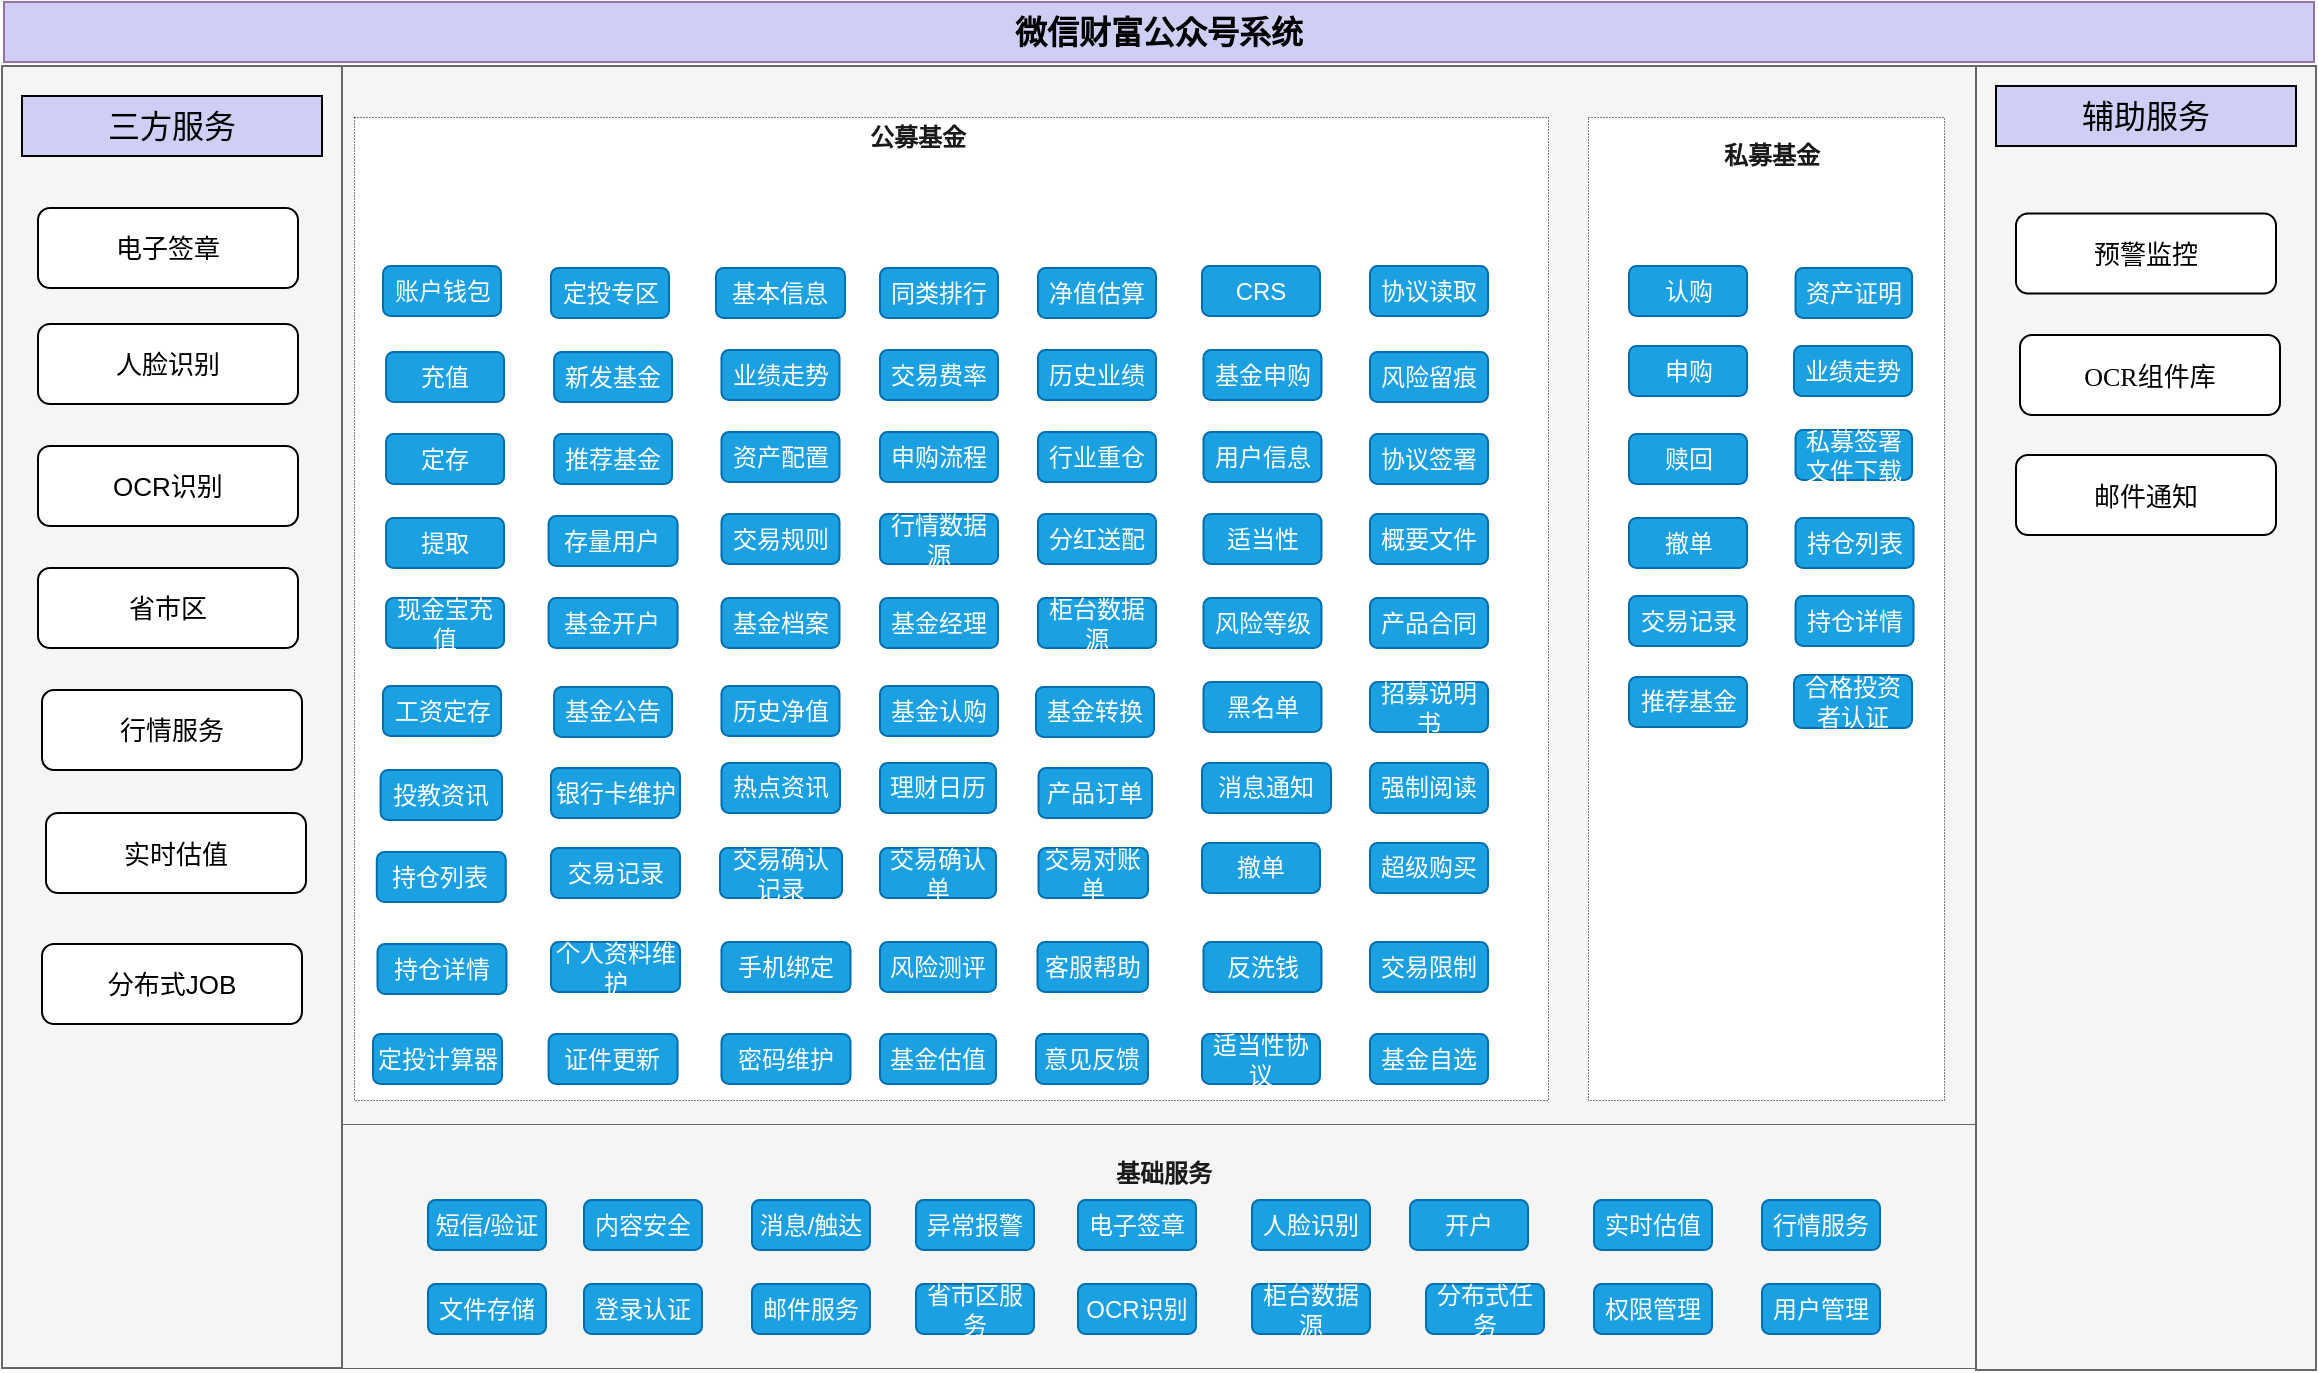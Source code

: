 <mxfile version="20.2.6" type="github">
  <diagram id="PbEHLwvle0bfFOzdE0RF" name="第 1 页">
    <mxGraphModel dx="1497" dy="802" grid="0" gridSize="10" guides="1" tooltips="1" connect="1" arrows="1" fold="1" page="0" pageScale="1" pageWidth="827" pageHeight="1169" math="0" shadow="0">
      <root>
        <mxCell id="0" />
        <mxCell id="1" parent="0" />
        <mxCell id="mJ2Si0FMy0EvRf1vYriI-1" value="" style="rounded=0;whiteSpace=wrap;html=1;fillColor=#f5f5f5;strokeColor=#666666;fontColor=#333333;" vertex="1" parent="1">
          <mxGeometry x="316" y="122" width="817" height="612" as="geometry" />
        </mxCell>
        <mxCell id="mJ2Si0FMy0EvRf1vYriI-14" value="" style="rounded=0;whiteSpace=wrap;html=1;fontColor=#333333;strokeColor=#666666;strokeWidth=0.5;fillColor=#f5f5f5;" vertex="1" parent="1">
          <mxGeometry x="309" y="651" width="825" height="122" as="geometry" />
        </mxCell>
        <mxCell id="bQanzyuvM3PR-ToL9I3--2" value="微信财富公众号系统" style="rounded=0;whiteSpace=wrap;html=1;fillColor=#CFCEF5;strokeColor=#9673a6;fontStyle=1;fontSize=16;" parent="1" vertex="1">
          <mxGeometry x="147" y="90" width="1155" height="30" as="geometry" />
        </mxCell>
        <mxCell id="bQanzyuvM3PR-ToL9I3--24" value="" style="rounded=0;whiteSpace=wrap;html=1;fontSize=16;fillColor=#f5f5f5;strokeColor=#666666;fontColor=#333333;" parent="1" vertex="1">
          <mxGeometry x="146" y="122" width="170" height="651" as="geometry" />
        </mxCell>
        <mxCell id="bQanzyuvM3PR-ToL9I3--25" value="三方服务" style="rounded=0;whiteSpace=wrap;html=1;fontSize=16;fillColor=#CFCEF5;" parent="1" vertex="1">
          <mxGeometry x="156" y="137" width="150" height="30" as="geometry" />
        </mxCell>
        <mxCell id="bQanzyuvM3PR-ToL9I3--26" value="电子签章" style="rounded=1;whiteSpace=wrap;html=1;fontSize=13;" parent="1" vertex="1">
          <mxGeometry x="164" y="193" width="130" height="40" as="geometry" />
        </mxCell>
        <mxCell id="bQanzyuvM3PR-ToL9I3--27" value="人脸识别" style="rounded=1;whiteSpace=wrap;html=1;fontSize=13;" parent="1" vertex="1">
          <mxGeometry x="164" y="251" width="130" height="40" as="geometry" />
        </mxCell>
        <mxCell id="bQanzyuvM3PR-ToL9I3--28" value="OCR识别" style="rounded=1;whiteSpace=wrap;html=1;fontSize=13;" parent="1" vertex="1">
          <mxGeometry x="164" y="312" width="130" height="40" as="geometry" />
        </mxCell>
        <mxCell id="bQanzyuvM3PR-ToL9I3--134" value="" style="rounded=0;whiteSpace=wrap;html=1;fontSize=13;fillColor=#f5f5f5;fontColor=#333333;strokeColor=#666666;" parent="1" vertex="1">
          <mxGeometry x="1133" y="122" width="170" height="652" as="geometry" />
        </mxCell>
        <mxCell id="bQanzyuvM3PR-ToL9I3--135" value="辅助服务" style="rounded=0;whiteSpace=wrap;html=1;fontSize=16;fillColor=#CFCEF5;" parent="1" vertex="1">
          <mxGeometry x="1143" y="132" width="150" height="30" as="geometry" />
        </mxCell>
        <mxCell id="ZADM2jKMoyXwHcdbe6bZ-2" value="&lt;p class=&quot;MsoNormal&quot; style=&quot;font-size: 13px;&quot;&gt;&lt;span style=&quot;font-size: 13px;&quot;&gt;&lt;font style=&quot;font-size: 13px;&quot;&gt;预警监控&lt;/font&gt;&lt;/span&gt;&lt;/p&gt;" style="rounded=1;whiteSpace=wrap;html=1;fontSize=13;fontFamily=Verdana;" parent="1" vertex="1">
          <mxGeometry x="1153" y="195.75" width="130" height="40" as="geometry" />
        </mxCell>
        <mxCell id="ZADM2jKMoyXwHcdbe6bZ-4" value="&lt;p class=&quot;MsoNormal&quot; style=&quot;font-size: 13px;&quot;&gt;&lt;span style=&quot;font-size: 13px;&quot;&gt;&lt;font style=&quot;font-size: 13px;&quot;&gt;OCR组件库&lt;/font&gt;&lt;/span&gt;&lt;/p&gt;" style="rounded=1;whiteSpace=wrap;html=1;fontSize=13;fontFamily=Verdana;" parent="1" vertex="1">
          <mxGeometry x="1155" y="256.5" width="130" height="40" as="geometry" />
        </mxCell>
        <mxCell id="zjK6YM6E4vPAOyXwSc66-1" value="省市区" style="rounded=1;whiteSpace=wrap;html=1;fontSize=13;" parent="1" vertex="1">
          <mxGeometry x="164" y="373" width="130" height="40" as="geometry" />
        </mxCell>
        <mxCell id="zjK6YM6E4vPAOyXwSc66-2" value="行情服务" style="rounded=1;whiteSpace=wrap;html=1;fontSize=13;" parent="1" vertex="1">
          <mxGeometry x="166" y="434" width="130" height="40" as="geometry" />
        </mxCell>
        <mxCell id="zjK6YM6E4vPAOyXwSc66-3" value="实时估值" style="rounded=1;whiteSpace=wrap;html=1;fontSize=13;" parent="1" vertex="1">
          <mxGeometry x="168" y="495.5" width="130" height="40" as="geometry" />
        </mxCell>
        <mxCell id="zjK6YM6E4vPAOyXwSc66-4" value="&lt;p class=&quot;MsoNormal&quot; style=&quot;font-size: 13px;&quot;&gt;&lt;span style=&quot;font-size: 13px;&quot;&gt;&lt;font style=&quot;font-size: 13px;&quot;&gt;邮件通知&lt;/font&gt;&lt;/span&gt;&lt;/p&gt;" style="rounded=1;whiteSpace=wrap;html=1;fontSize=13;fontFamily=Verdana;" parent="1" vertex="1">
          <mxGeometry x="1153" y="316.5" width="130" height="40" as="geometry" />
        </mxCell>
        <mxCell id="mJ2Si0FMy0EvRf1vYriI-2" value="" style="rounded=0;whiteSpace=wrap;html=1;fontColor=#1A1A1A;strokeColor=default;dashed=1;dashPattern=1 2;strokeWidth=0.5;" vertex="1" parent="1">
          <mxGeometry x="322" y="147.5" width="597" height="491.5" as="geometry" />
        </mxCell>
        <mxCell id="mJ2Si0FMy0EvRf1vYriI-3" value="" style="rounded=0;whiteSpace=wrap;html=1;fontColor=#1A1A1A;dashed=1;dashPattern=1 2;strokeWidth=0.5;" vertex="1" parent="1">
          <mxGeometry x="939" y="147.5" width="178" height="491.5" as="geometry" />
        </mxCell>
        <mxCell id="mJ2Si0FMy0EvRf1vYriI-5" value="公募基金" style="text;html=1;strokeColor=none;fillColor=none;align=center;verticalAlign=middle;whiteSpace=wrap;rounded=0;dashed=1;dashPattern=1 2;fontColor=#1A1A1A;fontStyle=1" vertex="1" parent="1">
          <mxGeometry x="574" y="143" width="60" height="30" as="geometry" />
        </mxCell>
        <mxCell id="mJ2Si0FMy0EvRf1vYriI-6" value="私募基金" style="text;html=1;strokeColor=none;fillColor=none;align=center;verticalAlign=middle;whiteSpace=wrap;rounded=0;dashed=1;dashPattern=1 2;fontColor=#1A1A1A;fontStyle=1" vertex="1" parent="1">
          <mxGeometry x="1001" y="152" width="60" height="30" as="geometry" />
        </mxCell>
        <mxCell id="mJ2Si0FMy0EvRf1vYriI-8" value="开户" style="text;html=1;strokeColor=#006EAF;fillColor=#1ba1e2;align=center;verticalAlign=middle;whiteSpace=wrap;rounded=1;fontColor=#ffffff;" vertex="1" parent="1">
          <mxGeometry x="850" y="689" width="59" height="25" as="geometry" />
        </mxCell>
        <mxCell id="mJ2Si0FMy0EvRf1vYriI-9" value="认购" style="text;html=1;strokeColor=#006EAF;fillColor=#1ba1e2;align=center;verticalAlign=middle;whiteSpace=wrap;rounded=1;fontColor=#ffffff;" vertex="1" parent="1">
          <mxGeometry x="959.5" y="222" width="59" height="25" as="geometry" />
        </mxCell>
        <mxCell id="mJ2Si0FMy0EvRf1vYriI-10" value="申购" style="text;html=1;strokeColor=#006EAF;fillColor=#1ba1e2;align=center;verticalAlign=middle;whiteSpace=wrap;rounded=1;fontColor=#ffffff;" vertex="1" parent="1">
          <mxGeometry x="959.5" y="262" width="59" height="25" as="geometry" />
        </mxCell>
        <mxCell id="mJ2Si0FMy0EvRf1vYriI-11" value="业绩走势" style="text;html=1;strokeColor=#006EAF;fillColor=#1ba1e2;align=center;verticalAlign=middle;whiteSpace=wrap;rounded=1;fontColor=#ffffff;" vertex="1" parent="1">
          <mxGeometry x="1042" y="262" width="59" height="25" as="geometry" />
        </mxCell>
        <mxCell id="mJ2Si0FMy0EvRf1vYriI-12" value="赎回" style="text;html=1;strokeColor=#006EAF;fillColor=#1ba1e2;align=center;verticalAlign=middle;whiteSpace=wrap;rounded=1;fontColor=#ffffff;" vertex="1" parent="1">
          <mxGeometry x="959.5" y="306" width="59" height="25" as="geometry" />
        </mxCell>
        <mxCell id="mJ2Si0FMy0EvRf1vYriI-13" value="撤单" style="text;html=1;strokeColor=#006EAF;fillColor=#1ba1e2;align=center;verticalAlign=middle;whiteSpace=wrap;rounded=1;fontColor=#ffffff;" vertex="1" parent="1">
          <mxGeometry x="959.5" y="348" width="59" height="25" as="geometry" />
        </mxCell>
        <mxCell id="mJ2Si0FMy0EvRf1vYriI-15" value="基础服务" style="text;html=1;strokeColor=none;fillColor=none;align=center;verticalAlign=middle;whiteSpace=wrap;rounded=0;fontColor=#1A1A1A;fontStyle=1" vertex="1" parent="1">
          <mxGeometry x="696.5" y="661" width="60" height="30" as="geometry" />
        </mxCell>
        <mxCell id="mJ2Si0FMy0EvRf1vYriI-16" value="短信/验证" style="text;html=1;strokeColor=#006EAF;fillColor=#1ba1e2;align=center;verticalAlign=middle;whiteSpace=wrap;rounded=1;fontColor=#ffffff;" vertex="1" parent="1">
          <mxGeometry x="359" y="689" width="59" height="25" as="geometry" />
        </mxCell>
        <mxCell id="mJ2Si0FMy0EvRf1vYriI-17" value="内容安全" style="text;html=1;strokeColor=#006EAF;fillColor=#1ba1e2;align=center;verticalAlign=middle;whiteSpace=wrap;rounded=1;fontColor=#ffffff;" vertex="1" parent="1">
          <mxGeometry x="437" y="689" width="59" height="25" as="geometry" />
        </mxCell>
        <mxCell id="mJ2Si0FMy0EvRf1vYriI-18" value="消息/触达" style="text;html=1;strokeColor=#006EAF;fillColor=#1ba1e2;align=center;verticalAlign=middle;whiteSpace=wrap;rounded=1;fontColor=#ffffff;" vertex="1" parent="1">
          <mxGeometry x="521" y="689" width="59" height="25" as="geometry" />
        </mxCell>
        <mxCell id="mJ2Si0FMy0EvRf1vYriI-19" value="异常报警" style="text;html=1;strokeColor=#006EAF;fillColor=#1ba1e2;align=center;verticalAlign=middle;whiteSpace=wrap;rounded=1;fontColor=#ffffff;" vertex="1" parent="1">
          <mxGeometry x="603" y="689" width="59" height="25" as="geometry" />
        </mxCell>
        <mxCell id="mJ2Si0FMy0EvRf1vYriI-20" value="电子签章" style="text;html=1;strokeColor=#006EAF;fillColor=#1ba1e2;align=center;verticalAlign=middle;whiteSpace=wrap;rounded=1;fontColor=#ffffff;" vertex="1" parent="1">
          <mxGeometry x="684" y="689" width="59" height="25" as="geometry" />
        </mxCell>
        <mxCell id="mJ2Si0FMy0EvRf1vYriI-21" value="人脸识别" style="text;html=1;strokeColor=#006EAF;fillColor=#1ba1e2;align=center;verticalAlign=middle;whiteSpace=wrap;rounded=1;fontColor=#ffffff;" vertex="1" parent="1">
          <mxGeometry x="771" y="689" width="59" height="25" as="geometry" />
        </mxCell>
        <mxCell id="mJ2Si0FMy0EvRf1vYriI-22" value="文件存储" style="text;html=1;strokeColor=#006EAF;fillColor=#1ba1e2;align=center;verticalAlign=middle;whiteSpace=wrap;rounded=1;fontColor=#ffffff;" vertex="1" parent="1">
          <mxGeometry x="359" y="731" width="59" height="25" as="geometry" />
        </mxCell>
        <mxCell id="mJ2Si0FMy0EvRf1vYriI-23" value="登录认证" style="text;html=1;strokeColor=#006EAF;fillColor=#1ba1e2;align=center;verticalAlign=middle;whiteSpace=wrap;rounded=1;fontColor=#ffffff;" vertex="1" parent="1">
          <mxGeometry x="437" y="731" width="59" height="25" as="geometry" />
        </mxCell>
        <mxCell id="mJ2Si0FMy0EvRf1vYriI-24" value="邮件服务" style="text;html=1;strokeColor=#006EAF;fillColor=#1ba1e2;align=center;verticalAlign=middle;whiteSpace=wrap;rounded=1;fontColor=#ffffff;" vertex="1" parent="1">
          <mxGeometry x="521" y="731" width="59" height="25" as="geometry" />
        </mxCell>
        <mxCell id="mJ2Si0FMy0EvRf1vYriI-25" value="省市区服务" style="text;html=1;strokeColor=#006EAF;fillColor=#1ba1e2;align=center;verticalAlign=middle;whiteSpace=wrap;rounded=1;fontColor=#ffffff;" vertex="1" parent="1">
          <mxGeometry x="603" y="731" width="59" height="25" as="geometry" />
        </mxCell>
        <mxCell id="mJ2Si0FMy0EvRf1vYriI-26" value="行情服务" style="text;html=1;strokeColor=#006EAF;fillColor=#1ba1e2;align=center;verticalAlign=middle;whiteSpace=wrap;rounded=1;fontColor=#ffffff;" vertex="1" parent="1">
          <mxGeometry x="1026" y="689" width="59" height="25" as="geometry" />
        </mxCell>
        <mxCell id="mJ2Si0FMy0EvRf1vYriI-27" value="实时估值" style="text;html=1;strokeColor=#006EAF;fillColor=#1ba1e2;align=center;verticalAlign=middle;whiteSpace=wrap;rounded=1;fontColor=#ffffff;" vertex="1" parent="1">
          <mxGeometry x="942" y="689" width="59" height="25" as="geometry" />
        </mxCell>
        <mxCell id="mJ2Si0FMy0EvRf1vYriI-126" value="OCR识别" style="text;html=1;strokeColor=#006EAF;fillColor=#1ba1e2;align=center;verticalAlign=middle;whiteSpace=wrap;rounded=1;fontColor=#ffffff;" vertex="1" parent="1">
          <mxGeometry x="684" y="731" width="59" height="25" as="geometry" />
        </mxCell>
        <mxCell id="mJ2Si0FMy0EvRf1vYriI-127" value="柜台数据源" style="text;html=1;strokeColor=#006EAF;fillColor=#1ba1e2;align=center;verticalAlign=middle;whiteSpace=wrap;rounded=1;fontColor=#ffffff;" vertex="1" parent="1">
          <mxGeometry x="771" y="731" width="59" height="25" as="geometry" />
        </mxCell>
        <mxCell id="mJ2Si0FMy0EvRf1vYriI-128" value="分布式任务" style="text;html=1;strokeColor=#006EAF;fillColor=#1ba1e2;align=center;verticalAlign=middle;whiteSpace=wrap;rounded=1;fontColor=#ffffff;" vertex="1" parent="1">
          <mxGeometry x="858" y="731" width="59" height="25" as="geometry" />
        </mxCell>
        <mxCell id="mJ2Si0FMy0EvRf1vYriI-129" value="权限管理" style="text;html=1;strokeColor=#006EAF;fillColor=#1ba1e2;align=center;verticalAlign=middle;whiteSpace=wrap;rounded=1;fontColor=#ffffff;" vertex="1" parent="1">
          <mxGeometry x="942" y="731" width="59" height="25" as="geometry" />
        </mxCell>
        <mxCell id="mJ2Si0FMy0EvRf1vYriI-130" value="用户管理" style="text;html=1;strokeColor=#006EAF;fillColor=#1ba1e2;align=center;verticalAlign=middle;whiteSpace=wrap;rounded=1;fontColor=#ffffff;" vertex="1" parent="1">
          <mxGeometry x="1026" y="731" width="59" height="25" as="geometry" />
        </mxCell>
        <mxCell id="mJ2Si0FMy0EvRf1vYriI-32" value="账户钱包" style="text;html=1;strokeColor=#006EAF;fillColor=#1ba1e2;align=center;verticalAlign=middle;whiteSpace=wrap;rounded=1;fontColor=#ffffff;" vertex="1" parent="1">
          <mxGeometry x="336.5" y="222" width="59" height="25" as="geometry" />
        </mxCell>
        <mxCell id="mJ2Si0FMy0EvRf1vYriI-33" value="充值" style="text;html=1;strokeColor=#006EAF;fillColor=#1ba1e2;align=center;verticalAlign=middle;whiteSpace=wrap;rounded=1;fontColor=#ffffff;" vertex="1" parent="1">
          <mxGeometry x="338.04" y="265" width="59" height="25" as="geometry" />
        </mxCell>
        <mxCell id="mJ2Si0FMy0EvRf1vYriI-34" value="定存" style="text;html=1;strokeColor=#006EAF;fillColor=#1ba1e2;align=center;verticalAlign=middle;whiteSpace=wrap;rounded=1;fontColor=#ffffff;" vertex="1" parent="1">
          <mxGeometry x="338.04" y="306" width="59" height="25" as="geometry" />
        </mxCell>
        <mxCell id="mJ2Si0FMy0EvRf1vYriI-35" value="提取" style="text;html=1;strokeColor=#006EAF;fillColor=#1ba1e2;align=center;verticalAlign=middle;whiteSpace=wrap;rounded=1;fontColor=#ffffff;" vertex="1" parent="1">
          <mxGeometry x="338.04" y="348" width="59" height="25" as="geometry" />
        </mxCell>
        <mxCell id="mJ2Si0FMy0EvRf1vYriI-36" value="现金宝充值" style="text;html=1;strokeColor=#006EAF;fillColor=#1ba1e2;align=center;verticalAlign=middle;whiteSpace=wrap;rounded=1;fontColor=#ffffff;" vertex="1" parent="1">
          <mxGeometry x="338.04" y="388" width="59" height="25" as="geometry" />
        </mxCell>
        <mxCell id="mJ2Si0FMy0EvRf1vYriI-37" value="工资定存" style="text;html=1;strokeColor=#006EAF;fillColor=#1ba1e2;align=center;verticalAlign=middle;whiteSpace=wrap;rounded=1;fontColor=#ffffff;" vertex="1" parent="1">
          <mxGeometry x="336.5" y="432" width="59" height="25" as="geometry" />
        </mxCell>
        <mxCell id="mJ2Si0FMy0EvRf1vYriI-41" value="定投专区" style="text;html=1;strokeColor=#006EAF;fillColor=#1ba1e2;align=center;verticalAlign=middle;whiteSpace=wrap;rounded=1;fontColor=#ffffff;" vertex="1" parent="1">
          <mxGeometry x="420.5" y="223" width="59" height="25" as="geometry" />
        </mxCell>
        <mxCell id="mJ2Si0FMy0EvRf1vYriI-42" value="新发基金" style="text;html=1;strokeColor=#006EAF;fillColor=#1ba1e2;align=center;verticalAlign=middle;whiteSpace=wrap;rounded=1;fontColor=#ffffff;" vertex="1" parent="1">
          <mxGeometry x="422.04" y="265" width="59" height="25" as="geometry" />
        </mxCell>
        <mxCell id="mJ2Si0FMy0EvRf1vYriI-43" value="推荐基金" style="text;html=1;strokeColor=#006EAF;fillColor=#1ba1e2;align=center;verticalAlign=middle;whiteSpace=wrap;rounded=1;fontColor=#ffffff;" vertex="1" parent="1">
          <mxGeometry x="422.04" y="306" width="59" height="25" as="geometry" />
        </mxCell>
        <mxCell id="mJ2Si0FMy0EvRf1vYriI-47" value="基本信息" style="text;html=1;strokeColor=#006EAF;fillColor=#1ba1e2;align=center;verticalAlign=middle;whiteSpace=wrap;rounded=1;fontColor=#ffffff;" vertex="1" parent="1">
          <mxGeometry x="503" y="223" width="64.49" height="25" as="geometry" />
        </mxCell>
        <mxCell id="mJ2Si0FMy0EvRf1vYriI-48" value="业绩走势" style="text;html=1;strokeColor=#006EAF;fillColor=#1ba1e2;align=center;verticalAlign=middle;whiteSpace=wrap;rounded=1;fontColor=#ffffff;" vertex="1" parent="1">
          <mxGeometry x="505.74" y="264" width="59" height="25" as="geometry" />
        </mxCell>
        <mxCell id="mJ2Si0FMy0EvRf1vYriI-49" value="资产配置" style="text;html=1;strokeColor=#006EAF;fillColor=#1ba1e2;align=center;verticalAlign=middle;whiteSpace=wrap;rounded=1;fontColor=#ffffff;" vertex="1" parent="1">
          <mxGeometry x="505.74" y="305" width="59" height="25" as="geometry" />
        </mxCell>
        <mxCell id="mJ2Si0FMy0EvRf1vYriI-50" value="交易规则" style="text;html=1;strokeColor=#006EAF;fillColor=#1ba1e2;align=center;verticalAlign=middle;whiteSpace=wrap;rounded=1;fontColor=#ffffff;" vertex="1" parent="1">
          <mxGeometry x="505.74" y="346" width="59" height="25" as="geometry" />
        </mxCell>
        <mxCell id="mJ2Si0FMy0EvRf1vYriI-51" value="基金档案" style="text;html=1;strokeColor=#006EAF;fillColor=#1ba1e2;align=center;verticalAlign=middle;whiteSpace=wrap;rounded=1;fontColor=#ffffff;" vertex="1" parent="1">
          <mxGeometry x="505.74" y="388" width="59" height="25" as="geometry" />
        </mxCell>
        <mxCell id="mJ2Si0FMy0EvRf1vYriI-52" value="基金公告" style="text;html=1;strokeColor=#006EAF;fillColor=#1ba1e2;align=center;verticalAlign=middle;whiteSpace=wrap;rounded=1;fontColor=#ffffff;" vertex="1" parent="1">
          <mxGeometry x="422.04" y="432.5" width="59" height="25" as="geometry" />
        </mxCell>
        <mxCell id="mJ2Si0FMy0EvRf1vYriI-53" value="同类排行" style="text;html=1;strokeColor=#006EAF;fillColor=#1ba1e2;align=center;verticalAlign=middle;whiteSpace=wrap;rounded=1;fontColor=#ffffff;" vertex="1" parent="1">
          <mxGeometry x="585" y="223" width="59" height="25" as="geometry" />
        </mxCell>
        <mxCell id="mJ2Si0FMy0EvRf1vYriI-54" value="交易费率" style="text;html=1;strokeColor=#006EAF;fillColor=#1ba1e2;align=center;verticalAlign=middle;whiteSpace=wrap;rounded=1;fontColor=#ffffff;" vertex="1" parent="1">
          <mxGeometry x="585" y="264" width="59" height="25" as="geometry" />
        </mxCell>
        <mxCell id="mJ2Si0FMy0EvRf1vYriI-55" value="申购流程" style="text;html=1;strokeColor=#006EAF;fillColor=#1ba1e2;align=center;verticalAlign=middle;whiteSpace=wrap;rounded=1;fontColor=#ffffff;" vertex="1" parent="1">
          <mxGeometry x="585" y="305" width="59" height="25" as="geometry" />
        </mxCell>
        <mxCell id="mJ2Si0FMy0EvRf1vYriI-56" value="行情数据源" style="text;html=1;strokeColor=#006EAF;fillColor=#1ba1e2;align=center;verticalAlign=middle;whiteSpace=wrap;rounded=1;fontColor=#ffffff;" vertex="1" parent="1">
          <mxGeometry x="585" y="346" width="59" height="25" as="geometry" />
        </mxCell>
        <mxCell id="mJ2Si0FMy0EvRf1vYriI-57" value="基金经理" style="text;html=1;strokeColor=#006EAF;fillColor=#1ba1e2;align=center;verticalAlign=middle;whiteSpace=wrap;rounded=1;fontColor=#ffffff;" vertex="1" parent="1">
          <mxGeometry x="585" y="388" width="59" height="25" as="geometry" />
        </mxCell>
        <mxCell id="mJ2Si0FMy0EvRf1vYriI-58" value="历史净值" style="text;html=1;strokeColor=#006EAF;fillColor=#1ba1e2;align=center;verticalAlign=middle;whiteSpace=wrap;rounded=1;fontColor=#ffffff;" vertex="1" parent="1">
          <mxGeometry x="505.74" y="432" width="59" height="25" as="geometry" />
        </mxCell>
        <mxCell id="mJ2Si0FMy0EvRf1vYriI-59" value="净值估算" style="text;html=1;strokeColor=#006EAF;fillColor=#1ba1e2;align=center;verticalAlign=middle;whiteSpace=wrap;rounded=1;fontColor=#ffffff;" vertex="1" parent="1">
          <mxGeometry x="664" y="223" width="59" height="25" as="geometry" />
        </mxCell>
        <mxCell id="mJ2Si0FMy0EvRf1vYriI-60" value="历史业绩" style="text;html=1;strokeColor=#006EAF;fillColor=#1ba1e2;align=center;verticalAlign=middle;whiteSpace=wrap;rounded=1;fontColor=#ffffff;" vertex="1" parent="1">
          <mxGeometry x="664" y="264" width="59" height="25" as="geometry" />
        </mxCell>
        <mxCell id="mJ2Si0FMy0EvRf1vYriI-61" value="行业重仓" style="text;html=1;strokeColor=#006EAF;fillColor=#1ba1e2;align=center;verticalAlign=middle;whiteSpace=wrap;rounded=1;fontColor=#ffffff;" vertex="1" parent="1">
          <mxGeometry x="664" y="305" width="59" height="25" as="geometry" />
        </mxCell>
        <mxCell id="mJ2Si0FMy0EvRf1vYriI-62" value="分红送配" style="text;html=1;strokeColor=#006EAF;fillColor=#1ba1e2;align=center;verticalAlign=middle;whiteSpace=wrap;rounded=1;fontColor=#ffffff;" vertex="1" parent="1">
          <mxGeometry x="664" y="346" width="59" height="25" as="geometry" />
        </mxCell>
        <mxCell id="mJ2Si0FMy0EvRf1vYriI-63" value="柜台数据源" style="text;html=1;strokeColor=#006EAF;fillColor=#1ba1e2;align=center;verticalAlign=middle;whiteSpace=wrap;rounded=1;fontColor=#ffffff;" vertex="1" parent="1">
          <mxGeometry x="664" y="388" width="59" height="25" as="geometry" />
        </mxCell>
        <mxCell id="mJ2Si0FMy0EvRf1vYriI-67" value="基金认购" style="text;html=1;strokeColor=#006EAF;fillColor=#1ba1e2;align=center;verticalAlign=middle;whiteSpace=wrap;rounded=1;fontColor=#ffffff;" vertex="1" parent="1">
          <mxGeometry x="585" y="432" width="59" height="25" as="geometry" />
        </mxCell>
        <mxCell id="mJ2Si0FMy0EvRf1vYriI-68" value="基金申购" style="text;html=1;strokeColor=#006EAF;fillColor=#1ba1e2;align=center;verticalAlign=middle;whiteSpace=wrap;rounded=1;fontColor=#ffffff;" vertex="1" parent="1">
          <mxGeometry x="746.74" y="264" width="59" height="25" as="geometry" />
        </mxCell>
        <mxCell id="mJ2Si0FMy0EvRf1vYriI-69" value="用户信息" style="text;html=1;strokeColor=#006EAF;fillColor=#1ba1e2;align=center;verticalAlign=middle;whiteSpace=wrap;rounded=1;fontColor=#ffffff;" vertex="1" parent="1">
          <mxGeometry x="746.74" y="305" width="59" height="25" as="geometry" />
        </mxCell>
        <mxCell id="mJ2Si0FMy0EvRf1vYriI-70" value="适当性" style="text;html=1;strokeColor=#006EAF;fillColor=#1ba1e2;align=center;verticalAlign=middle;whiteSpace=wrap;rounded=1;fontColor=#ffffff;" vertex="1" parent="1">
          <mxGeometry x="746.74" y="346" width="59" height="25" as="geometry" />
        </mxCell>
        <mxCell id="mJ2Si0FMy0EvRf1vYriI-71" value="风险等级" style="text;html=1;strokeColor=#006EAF;fillColor=#1ba1e2;align=center;verticalAlign=middle;whiteSpace=wrap;rounded=1;fontColor=#ffffff;" vertex="1" parent="1">
          <mxGeometry x="746.74" y="388" width="59" height="25" as="geometry" />
        </mxCell>
        <mxCell id="mJ2Si0FMy0EvRf1vYriI-72" value="黑名单" style="text;html=1;strokeColor=#006EAF;fillColor=#1ba1e2;align=center;verticalAlign=middle;whiteSpace=wrap;rounded=1;fontColor=#ffffff;" vertex="1" parent="1">
          <mxGeometry x="746.74" y="430" width="59" height="25" as="geometry" />
        </mxCell>
        <mxCell id="mJ2Si0FMy0EvRf1vYriI-73" value="CRS" style="text;html=1;strokeColor=#006EAF;fillColor=#1ba1e2;align=center;verticalAlign=middle;whiteSpace=wrap;rounded=1;fontColor=#ffffff;" vertex="1" parent="1">
          <mxGeometry x="746" y="222" width="59" height="25" as="geometry" />
        </mxCell>
        <mxCell id="mJ2Si0FMy0EvRf1vYriI-74" value="反洗钱" style="text;html=1;strokeColor=#006EAF;fillColor=#1ba1e2;align=center;verticalAlign=middle;whiteSpace=wrap;rounded=1;fontColor=#ffffff;" vertex="1" parent="1">
          <mxGeometry x="746.74" y="560" width="59" height="25" as="geometry" />
        </mxCell>
        <mxCell id="mJ2Si0FMy0EvRf1vYriI-75" value="适当性协议" style="text;html=1;strokeColor=#006EAF;fillColor=#1ba1e2;align=center;verticalAlign=middle;whiteSpace=wrap;rounded=1;fontColor=#ffffff;" vertex="1" parent="1">
          <mxGeometry x="746" y="606" width="59" height="25" as="geometry" />
        </mxCell>
        <mxCell id="mJ2Si0FMy0EvRf1vYriI-76" value="概要文件" style="text;html=1;strokeColor=#006EAF;fillColor=#1ba1e2;align=center;verticalAlign=middle;whiteSpace=wrap;rounded=1;fontColor=#ffffff;" vertex="1" parent="1">
          <mxGeometry x="830" y="346" width="59" height="25" as="geometry" />
        </mxCell>
        <mxCell id="mJ2Si0FMy0EvRf1vYriI-77" value="产品合同" style="text;html=1;strokeColor=#006EAF;fillColor=#1ba1e2;align=center;verticalAlign=middle;whiteSpace=wrap;rounded=1;fontColor=#ffffff;" vertex="1" parent="1">
          <mxGeometry x="830" y="388" width="59" height="25" as="geometry" />
        </mxCell>
        <mxCell id="mJ2Si0FMy0EvRf1vYriI-78" value="招募说明书" style="text;html=1;strokeColor=#006EAF;fillColor=#1ba1e2;align=center;verticalAlign=middle;whiteSpace=wrap;rounded=1;fontColor=#ffffff;" vertex="1" parent="1">
          <mxGeometry x="830" y="430" width="59" height="25" as="geometry" />
        </mxCell>
        <mxCell id="mJ2Si0FMy0EvRf1vYriI-79" value="协议读取" style="text;html=1;strokeColor=#006EAF;fillColor=#1ba1e2;align=center;verticalAlign=middle;whiteSpace=wrap;rounded=1;fontColor=#ffffff;" vertex="1" parent="1">
          <mxGeometry x="830" y="222" width="59" height="25" as="geometry" />
        </mxCell>
        <mxCell id="mJ2Si0FMy0EvRf1vYriI-80" value="风险留痕" style="text;html=1;strokeColor=#006EAF;fillColor=#1ba1e2;align=center;verticalAlign=middle;whiteSpace=wrap;rounded=1;fontColor=#ffffff;" vertex="1" parent="1">
          <mxGeometry x="830" y="265" width="59" height="25" as="geometry" />
        </mxCell>
        <mxCell id="mJ2Si0FMy0EvRf1vYriI-81" value="协议签署" style="text;html=1;strokeColor=#006EAF;fillColor=#1ba1e2;align=center;verticalAlign=middle;whiteSpace=wrap;rounded=1;fontColor=#ffffff;" vertex="1" parent="1">
          <mxGeometry x="830" y="306" width="59" height="25" as="geometry" />
        </mxCell>
        <mxCell id="mJ2Si0FMy0EvRf1vYriI-82" value="强制阅读" style="text;html=1;strokeColor=#006EAF;fillColor=#1ba1e2;align=center;verticalAlign=middle;whiteSpace=wrap;rounded=1;fontColor=#ffffff;" vertex="1" parent="1">
          <mxGeometry x="830" y="470.5" width="59" height="25" as="geometry" />
        </mxCell>
        <mxCell id="mJ2Si0FMy0EvRf1vYriI-83" value="超级购买" style="text;html=1;strokeColor=#006EAF;fillColor=#1ba1e2;align=center;verticalAlign=middle;whiteSpace=wrap;rounded=1;fontColor=#ffffff;" vertex="1" parent="1">
          <mxGeometry x="830" y="510.5" width="59" height="25" as="geometry" />
        </mxCell>
        <mxCell id="mJ2Si0FMy0EvRf1vYriI-84" value="交易限制" style="text;html=1;strokeColor=#006EAF;fillColor=#1ba1e2;align=center;verticalAlign=middle;whiteSpace=wrap;rounded=1;fontColor=#ffffff;" vertex="1" parent="1">
          <mxGeometry x="830" y="560" width="59" height="25" as="geometry" />
        </mxCell>
        <mxCell id="mJ2Si0FMy0EvRf1vYriI-86" value="基金转换" style="text;html=1;strokeColor=#006EAF;fillColor=#1ba1e2;align=center;verticalAlign=middle;whiteSpace=wrap;rounded=1;fontColor=#ffffff;" vertex="1" parent="1">
          <mxGeometry x="663" y="432.5" width="59" height="25" as="geometry" />
        </mxCell>
        <mxCell id="mJ2Si0FMy0EvRf1vYriI-87" value="撤单" style="text;html=1;strokeColor=#006EAF;fillColor=#1ba1e2;align=center;verticalAlign=middle;whiteSpace=wrap;rounded=1;fontColor=#ffffff;" vertex="1" parent="1">
          <mxGeometry x="746" y="510.5" width="59" height="25" as="geometry" />
        </mxCell>
        <mxCell id="mJ2Si0FMy0EvRf1vYriI-92" value="基金开户" style="text;html=1;strokeColor=#006EAF;fillColor=#1ba1e2;align=center;verticalAlign=middle;whiteSpace=wrap;rounded=1;fontColor=#ffffff;" vertex="1" parent="1">
          <mxGeometry x="419.3" y="388" width="64.49" height="25" as="geometry" />
        </mxCell>
        <mxCell id="mJ2Si0FMy0EvRf1vYriI-93" value="存量用户" style="text;html=1;strokeColor=#006EAF;fillColor=#1ba1e2;align=center;verticalAlign=middle;whiteSpace=wrap;rounded=1;fontColor=#ffffff;" vertex="1" parent="1">
          <mxGeometry x="419.3" y="347" width="64.49" height="25" as="geometry" />
        </mxCell>
        <mxCell id="mJ2Si0FMy0EvRf1vYriI-136" value="分布式JOB" style="rounded=1;whiteSpace=wrap;html=1;fontSize=13;" vertex="1" parent="1">
          <mxGeometry x="166" y="561" width="130" height="40" as="geometry" />
        </mxCell>
        <mxCell id="mJ2Si0FMy0EvRf1vYriI-140" value="合格投资者认证" style="text;html=1;strokeColor=#006EAF;fillColor=#1ba1e2;align=center;verticalAlign=middle;whiteSpace=wrap;rounded=1;fontColor=#ffffff;" vertex="1" parent="1">
          <mxGeometry x="1042" y="426.5" width="59" height="26.5" as="geometry" />
        </mxCell>
        <mxCell id="mJ2Si0FMy0EvRf1vYriI-97" value="投教资讯" style="text;html=1;strokeColor=#006EAF;fillColor=#1ba1e2;align=center;verticalAlign=middle;whiteSpace=wrap;rounded=1;fontColor=#ffffff;" vertex="1" parent="1">
          <mxGeometry x="335.29" y="474" width="60.71" height="25" as="geometry" />
        </mxCell>
        <mxCell id="mJ2Si0FMy0EvRf1vYriI-98" value="热点资讯" style="text;html=1;strokeColor=#006EAF;fillColor=#1ba1e2;align=center;verticalAlign=middle;whiteSpace=wrap;rounded=1;fontColor=#ffffff;" vertex="1" parent="1">
          <mxGeometry x="505.74" y="470.5" width="59.26" height="25" as="geometry" />
        </mxCell>
        <mxCell id="mJ2Si0FMy0EvRf1vYriI-102" value="定投计算器" style="text;html=1;strokeColor=#006EAF;fillColor=#1ba1e2;align=center;verticalAlign=middle;whiteSpace=wrap;rounded=1;fontColor=#ffffff;" vertex="1" parent="1">
          <mxGeometry x="331.51" y="606" width="64.49" height="25" as="geometry" />
        </mxCell>
        <mxCell id="mJ2Si0FMy0EvRf1vYriI-103" value="理财日历" style="text;html=1;strokeColor=#006EAF;fillColor=#1ba1e2;align=center;verticalAlign=middle;whiteSpace=wrap;rounded=1;fontColor=#ffffff;" vertex="1" parent="1">
          <mxGeometry x="585" y="470.5" width="58" height="25" as="geometry" />
        </mxCell>
        <mxCell id="mJ2Si0FMy0EvRf1vYriI-104" value="基金估值" style="text;html=1;strokeColor=#006EAF;fillColor=#1ba1e2;align=center;verticalAlign=middle;whiteSpace=wrap;rounded=1;fontColor=#ffffff;" vertex="1" parent="1">
          <mxGeometry x="585" y="606" width="58" height="25" as="geometry" />
        </mxCell>
        <mxCell id="mJ2Si0FMy0EvRf1vYriI-108" value="持仓列表" style="text;html=1;strokeColor=#006EAF;fillColor=#1ba1e2;align=center;verticalAlign=middle;whiteSpace=wrap;rounded=1;fontColor=#ffffff;" vertex="1" parent="1">
          <mxGeometry x="333.4" y="515" width="64.49" height="25" as="geometry" />
        </mxCell>
        <mxCell id="mJ2Si0FMy0EvRf1vYriI-109" value="持仓详情" style="text;html=1;strokeColor=#006EAF;fillColor=#1ba1e2;align=center;verticalAlign=middle;whiteSpace=wrap;rounded=1;fontColor=#ffffff;" vertex="1" parent="1">
          <mxGeometry x="333.75" y="561" width="64.49" height="25" as="geometry" />
        </mxCell>
        <mxCell id="mJ2Si0FMy0EvRf1vYriI-110" value="私募签署文件下载" style="text;html=1;strokeColor=#006EAF;fillColor=#1ba1e2;align=center;verticalAlign=middle;whiteSpace=wrap;rounded=1;fontColor=#ffffff;" vertex="1" parent="1">
          <mxGeometry x="1042.76" y="304" width="58.24" height="25" as="geometry" />
        </mxCell>
        <mxCell id="mJ2Si0FMy0EvRf1vYriI-111" value="手机绑定" style="text;html=1;strokeColor=#006EAF;fillColor=#1ba1e2;align=center;verticalAlign=middle;whiteSpace=wrap;rounded=1;fontColor=#ffffff;" vertex="1" parent="1">
          <mxGeometry x="505.74" y="560" width="64.49" height="25" as="geometry" />
        </mxCell>
        <mxCell id="mJ2Si0FMy0EvRf1vYriI-112" value="银行卡维护" style="text;html=1;strokeColor=#006EAF;fillColor=#1ba1e2;align=center;verticalAlign=middle;whiteSpace=wrap;rounded=1;fontColor=#ffffff;" vertex="1" parent="1">
          <mxGeometry x="420.5" y="473" width="64.49" height="25" as="geometry" />
        </mxCell>
        <mxCell id="mJ2Si0FMy0EvRf1vYriI-113" value="个人资料维护" style="text;html=1;strokeColor=#006EAF;fillColor=#1ba1e2;align=center;verticalAlign=middle;whiteSpace=wrap;rounded=1;fontColor=#ffffff;" vertex="1" parent="1">
          <mxGeometry x="420.5" y="560" width="64.49" height="25" as="geometry" />
        </mxCell>
        <mxCell id="mJ2Si0FMy0EvRf1vYriI-114" value="证件更新" style="text;html=1;strokeColor=#006EAF;fillColor=#1ba1e2;align=center;verticalAlign=middle;whiteSpace=wrap;rounded=1;fontColor=#ffffff;" vertex="1" parent="1">
          <mxGeometry x="419.3" y="606" width="64.49" height="25" as="geometry" />
        </mxCell>
        <mxCell id="mJ2Si0FMy0EvRf1vYriI-115" value="密码维护" style="text;html=1;strokeColor=#006EAF;fillColor=#1ba1e2;align=center;verticalAlign=middle;whiteSpace=wrap;rounded=1;fontColor=#ffffff;" vertex="1" parent="1">
          <mxGeometry x="505.74" y="606" width="64.49" height="25" as="geometry" />
        </mxCell>
        <mxCell id="mJ2Si0FMy0EvRf1vYriI-116" value="交易记录" style="text;html=1;strokeColor=#006EAF;fillColor=#1ba1e2;align=center;verticalAlign=middle;whiteSpace=wrap;rounded=1;fontColor=#ffffff;" vertex="1" parent="1">
          <mxGeometry x="420.5" y="513" width="64.49" height="25" as="geometry" />
        </mxCell>
        <mxCell id="mJ2Si0FMy0EvRf1vYriI-117" value="交易确认记录" style="text;html=1;strokeColor=#006EAF;fillColor=#1ba1e2;align=center;verticalAlign=middle;whiteSpace=wrap;rounded=1;fontColor=#ffffff;" vertex="1" parent="1">
          <mxGeometry x="505" y="513" width="61" height="25" as="geometry" />
        </mxCell>
        <mxCell id="mJ2Si0FMy0EvRf1vYriI-118" value="资产证明" style="text;html=1;strokeColor=#006EAF;fillColor=#1ba1e2;align=center;verticalAlign=middle;whiteSpace=wrap;rounded=1;fontColor=#ffffff;" vertex="1" parent="1">
          <mxGeometry x="1042.76" y="223" width="58.24" height="25" as="geometry" />
        </mxCell>
        <mxCell id="mJ2Si0FMy0EvRf1vYriI-119" value="风险测评" style="text;html=1;strokeColor=#006EAF;fillColor=#1ba1e2;align=center;verticalAlign=middle;whiteSpace=wrap;rounded=1;fontColor=#ffffff;" vertex="1" parent="1">
          <mxGeometry x="585" y="560" width="58" height="25" as="geometry" />
        </mxCell>
        <mxCell id="mJ2Si0FMy0EvRf1vYriI-120" value="客服帮助" style="text;html=1;strokeColor=#006EAF;fillColor=#1ba1e2;align=center;verticalAlign=middle;whiteSpace=wrap;rounded=1;fontColor=#ffffff;" vertex="1" parent="1">
          <mxGeometry x="663.76" y="560" width="55.24" height="25" as="geometry" />
        </mxCell>
        <mxCell id="mJ2Si0FMy0EvRf1vYriI-121" value="意见反馈" style="text;html=1;strokeColor=#006EAF;fillColor=#1ba1e2;align=center;verticalAlign=middle;whiteSpace=wrap;rounded=1;fontColor=#ffffff;" vertex="1" parent="1">
          <mxGeometry x="663" y="606" width="56" height="25" as="geometry" />
        </mxCell>
        <mxCell id="mJ2Si0FMy0EvRf1vYriI-122" value="消息通知" style="text;html=1;strokeColor=#006EAF;fillColor=#1ba1e2;align=center;verticalAlign=middle;whiteSpace=wrap;rounded=1;fontColor=#ffffff;" vertex="1" parent="1">
          <mxGeometry x="746" y="470.5" width="64.49" height="25" as="geometry" />
        </mxCell>
        <mxCell id="mJ2Si0FMy0EvRf1vYriI-123" value="交易对账单" style="text;html=1;strokeColor=#006EAF;fillColor=#1ba1e2;align=center;verticalAlign=middle;whiteSpace=wrap;rounded=1;fontColor=#ffffff;" vertex="1" parent="1">
          <mxGeometry x="664.25" y="513" width="54.75" height="25" as="geometry" />
        </mxCell>
        <mxCell id="mJ2Si0FMy0EvRf1vYriI-124" value="交易确认单" style="text;html=1;strokeColor=#006EAF;fillColor=#1ba1e2;align=center;verticalAlign=middle;whiteSpace=wrap;rounded=1;fontColor=#ffffff;" vertex="1" parent="1">
          <mxGeometry x="585" y="513" width="58" height="25" as="geometry" />
        </mxCell>
        <mxCell id="mJ2Si0FMy0EvRf1vYriI-138" value="产品订单" style="text;html=1;strokeColor=#006EAF;fillColor=#1ba1e2;align=center;verticalAlign=middle;whiteSpace=wrap;rounded=1;fontColor=#ffffff;" vertex="1" parent="1">
          <mxGeometry x="664.25" y="473" width="56.75" height="25" as="geometry" />
        </mxCell>
        <mxCell id="mJ2Si0FMy0EvRf1vYriI-146" value="持仓列表" style="text;html=1;strokeColor=#006EAF;fillColor=#1ba1e2;align=center;verticalAlign=middle;whiteSpace=wrap;rounded=1;fontColor=#ffffff;" vertex="1" parent="1">
          <mxGeometry x="1042.76" y="348" width="59" height="25" as="geometry" />
        </mxCell>
        <mxCell id="mJ2Si0FMy0EvRf1vYriI-147" value="持仓详情" style="text;html=1;strokeColor=#006EAF;fillColor=#1ba1e2;align=center;verticalAlign=middle;whiteSpace=wrap;rounded=1;fontColor=#ffffff;" vertex="1" parent="1">
          <mxGeometry x="1042.76" y="387" width="59" height="25" as="geometry" />
        </mxCell>
        <mxCell id="mJ2Si0FMy0EvRf1vYriI-148" value="基金自选" style="text;html=1;strokeColor=#006EAF;fillColor=#1ba1e2;align=center;verticalAlign=middle;whiteSpace=wrap;rounded=1;fontColor=#ffffff;" vertex="1" parent="1">
          <mxGeometry x="830" y="606" width="59" height="25" as="geometry" />
        </mxCell>
        <mxCell id="mJ2Si0FMy0EvRf1vYriI-149" value="交易记录" style="text;html=1;strokeColor=#006EAF;fillColor=#1ba1e2;align=center;verticalAlign=middle;whiteSpace=wrap;rounded=1;fontColor=#ffffff;" vertex="1" parent="1">
          <mxGeometry x="959.5" y="387" width="59" height="25" as="geometry" />
        </mxCell>
        <mxCell id="mJ2Si0FMy0EvRf1vYriI-150" value="推荐基金" style="text;html=1;strokeColor=#006EAF;fillColor=#1ba1e2;align=center;verticalAlign=middle;whiteSpace=wrap;rounded=1;fontColor=#ffffff;" vertex="1" parent="1">
          <mxGeometry x="959.5" y="427.5" width="59" height="25" as="geometry" />
        </mxCell>
      </root>
    </mxGraphModel>
  </diagram>
</mxfile>
